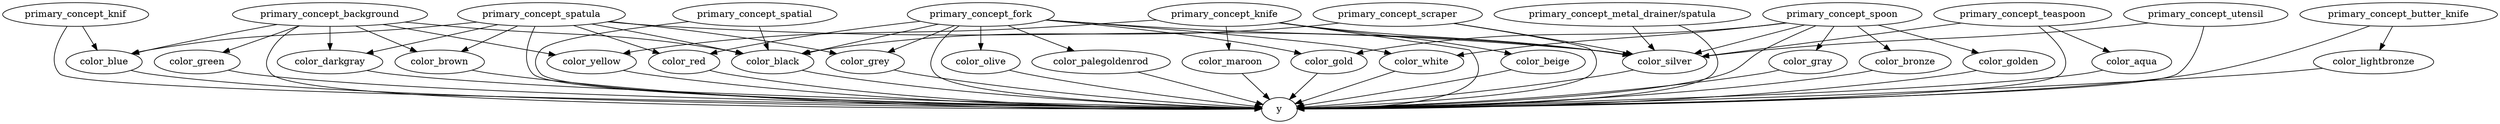 strict digraph  {
primary_concept_background;
y;
color_green;
primary_concept_fork;
color_silver;
primary_concept_knife;
color_beige;
primary_concept_spatula;
color_black;
color_red;
"primary_concept_metal_drainer/spatula";
color_blue;
primary_concept_spoon;
color_gold;
color_yellow;
primary_concept_teaspoon;
color_brown;
primary_concept_butter_knife;
color_lightbronze;
color_maroon;
color_olive;
color_palegoldenrod;
color_aqua;
primary_concept_spatial;
color_gray;
primary_concept_knif;
color_grey;
color_bronze;
color_darkgray;
primary_concept_scraper;
color_white;
color_golden;
primary_concept_utensil;
primary_concept_background -> y;
primary_concept_background -> color_green;
primary_concept_background -> color_black;
primary_concept_background -> color_blue;
primary_concept_background -> color_yellow;
primary_concept_background -> color_brown;
primary_concept_background -> color_darkgray;
color_green -> y;
primary_concept_fork -> y;
primary_concept_fork -> color_silver;
primary_concept_fork -> color_black;
primary_concept_fork -> color_olive;
primary_concept_fork -> color_palegoldenrod;
primary_concept_fork -> color_red;
primary_concept_fork -> color_gold;
primary_concept_fork -> color_grey;
primary_concept_fork -> color_white;
color_silver -> y;
primary_concept_knife -> y;
primary_concept_knife -> color_beige;
primary_concept_knife -> color_silver;
primary_concept_knife -> color_maroon;
primary_concept_knife -> color_yellow;
color_beige -> y;
primary_concept_spatula -> y;
primary_concept_spatula -> color_silver;
primary_concept_spatula -> color_red;
primary_concept_spatula -> color_black;
primary_concept_spatula -> color_grey;
primary_concept_spatula -> color_blue;
primary_concept_spatula -> color_brown;
primary_concept_spatula -> color_darkgray;
color_black -> y;
color_red -> y;
"primary_concept_metal_drainer/spatula" -> y;
"primary_concept_metal_drainer/spatula" -> color_silver;
color_blue -> y;
primary_concept_spoon -> y;
primary_concept_spoon -> color_gold;
primary_concept_spoon -> color_silver;
primary_concept_spoon -> color_gray;
primary_concept_spoon -> color_bronze;
primary_concept_spoon -> color_white;
primary_concept_spoon -> color_golden;
color_gold -> y;
color_yellow -> y;
primary_concept_teaspoon -> y;
primary_concept_teaspoon -> color_silver;
primary_concept_teaspoon -> color_aqua;
color_brown -> y;
primary_concept_butter_knife -> y;
primary_concept_butter_knife -> color_lightbronze;
color_lightbronze -> y;
color_maroon -> y;
color_olive -> y;
color_palegoldenrod -> y;
color_aqua -> y;
primary_concept_spatial -> y;
primary_concept_spatial -> color_black;
color_gray -> y;
primary_concept_knif -> y;
primary_concept_knif -> color_blue;
color_grey -> y;
color_bronze -> y;
color_darkgray -> y;
primary_concept_scraper -> y;
primary_concept_scraper -> color_silver;
primary_concept_scraper -> color_black;
color_white -> y;
color_golden -> y;
primary_concept_utensil -> y;
primary_concept_utensil -> color_silver;
}
